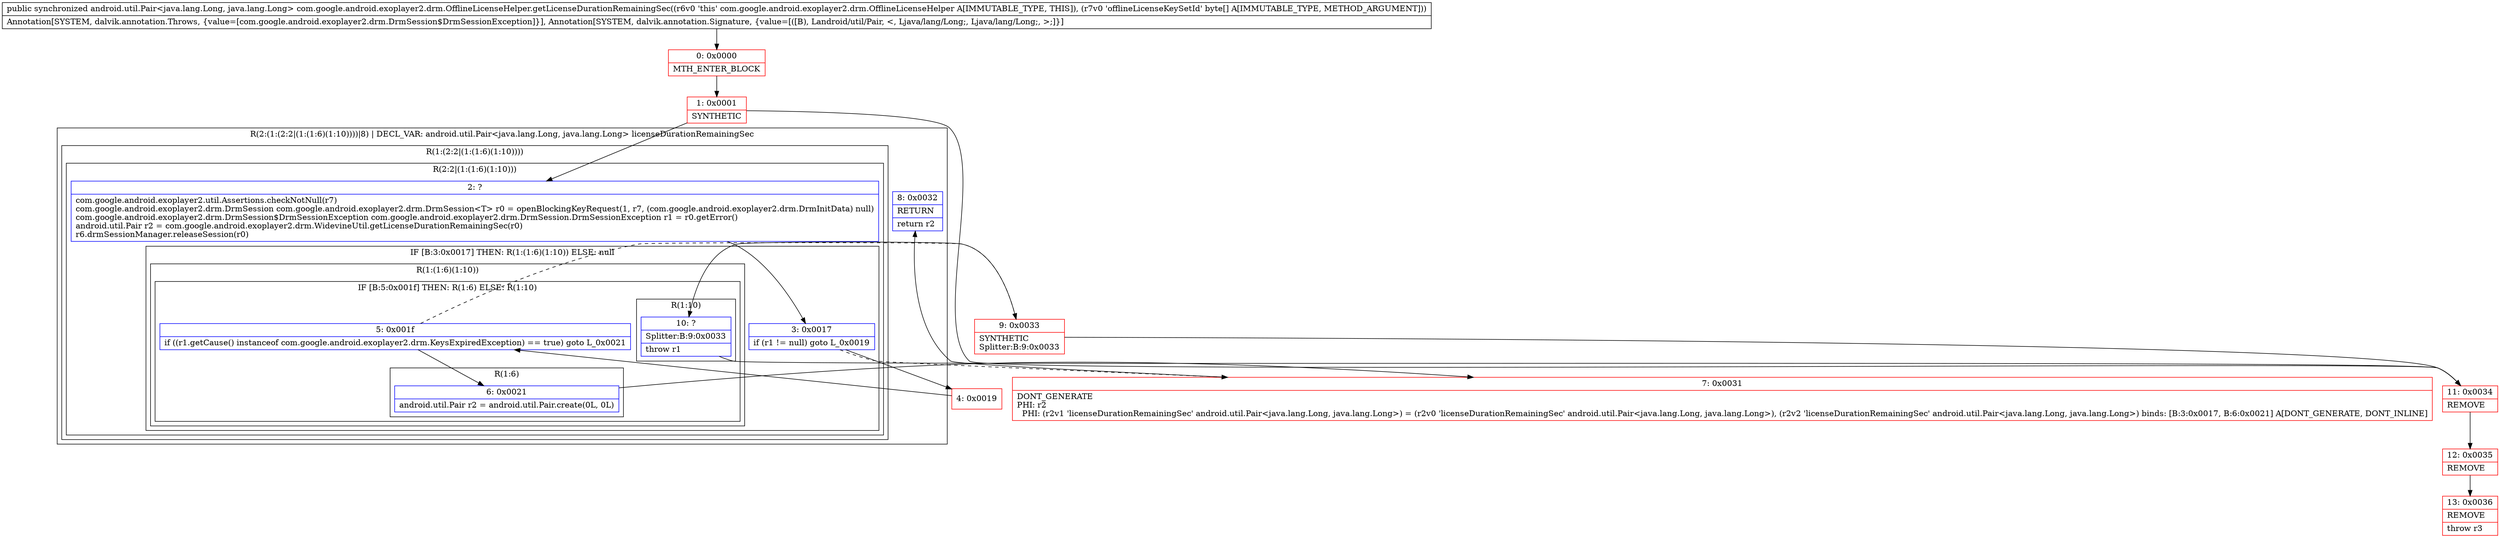 digraph "CFG forcom.google.android.exoplayer2.drm.OfflineLicenseHelper.getLicenseDurationRemainingSec([B)Landroid\/util\/Pair;" {
subgraph cluster_Region_429262491 {
label = "R(2:(1:(2:2|(1:(1:6)(1:10))))|8) | DECL_VAR: android.util.Pair\<java.lang.Long, java.lang.Long\> licenseDurationRemainingSec\l";
node [shape=record,color=blue];
subgraph cluster_Region_1022648007 {
label = "R(1:(2:2|(1:(1:6)(1:10))))";
node [shape=record,color=blue];
subgraph cluster_Region_669700507 {
label = "R(2:2|(1:(1:6)(1:10)))";
node [shape=record,color=blue];
Node_2 [shape=record,label="{2\:\ ?|com.google.android.exoplayer2.util.Assertions.checkNotNull(r7)\lcom.google.android.exoplayer2.drm.DrmSession com.google.android.exoplayer2.drm.DrmSession\<T\> r0 = openBlockingKeyRequest(1, r7, (com.google.android.exoplayer2.drm.DrmInitData) null)\lcom.google.android.exoplayer2.drm.DrmSession$DrmSessionException com.google.android.exoplayer2.drm.DrmSession.DrmSessionException r1 = r0.getError()\landroid.util.Pair r2 = com.google.android.exoplayer2.drm.WidevineUtil.getLicenseDurationRemainingSec(r0)\lr6.drmSessionManager.releaseSession(r0)\l}"];
subgraph cluster_IfRegion_706539784 {
label = "IF [B:3:0x0017] THEN: R(1:(1:6)(1:10)) ELSE: null";
node [shape=record,color=blue];
Node_3 [shape=record,label="{3\:\ 0x0017|if (r1 != null) goto L_0x0019\l}"];
subgraph cluster_Region_157935126 {
label = "R(1:(1:6)(1:10))";
node [shape=record,color=blue];
subgraph cluster_IfRegion_199390987 {
label = "IF [B:5:0x001f] THEN: R(1:6) ELSE: R(1:10)";
node [shape=record,color=blue];
Node_5 [shape=record,label="{5\:\ 0x001f|if ((r1.getCause() instanceof com.google.android.exoplayer2.drm.KeysExpiredException) == true) goto L_0x0021\l}"];
subgraph cluster_Region_1422862779 {
label = "R(1:6)";
node [shape=record,color=blue];
Node_6 [shape=record,label="{6\:\ 0x0021|android.util.Pair r2 = android.util.Pair.create(0L, 0L)\l}"];
}
subgraph cluster_Region_626545282 {
label = "R(1:10)";
node [shape=record,color=blue];
Node_10 [shape=record,label="{10\:\ ?|Splitter:B:9:0x0033\l|throw r1\l}"];
}
}
}
}
}
}
Node_8 [shape=record,label="{8\:\ 0x0032|RETURN\l|return r2\l}"];
}
Node_0 [shape=record,color=red,label="{0\:\ 0x0000|MTH_ENTER_BLOCK\l}"];
Node_1 [shape=record,color=red,label="{1\:\ 0x0001|SYNTHETIC\l}"];
Node_4 [shape=record,color=red,label="{4\:\ 0x0019}"];
Node_7 [shape=record,color=red,label="{7\:\ 0x0031|DONT_GENERATE\lPHI: r2 \l  PHI: (r2v1 'licenseDurationRemainingSec' android.util.Pair\<java.lang.Long, java.lang.Long\>) = (r2v0 'licenseDurationRemainingSec' android.util.Pair\<java.lang.Long, java.lang.Long\>), (r2v2 'licenseDurationRemainingSec' android.util.Pair\<java.lang.Long, java.lang.Long\>) binds: [B:3:0x0017, B:6:0x0021] A[DONT_GENERATE, DONT_INLINE]\l}"];
Node_9 [shape=record,color=red,label="{9\:\ 0x0033|SYNTHETIC\lSplitter:B:9:0x0033\l}"];
Node_11 [shape=record,color=red,label="{11\:\ 0x0034|REMOVE\l}"];
Node_12 [shape=record,color=red,label="{12\:\ 0x0035|REMOVE\l}"];
Node_13 [shape=record,color=red,label="{13\:\ 0x0036|REMOVE\l|throw r3\l}"];
MethodNode[shape=record,label="{public synchronized android.util.Pair\<java.lang.Long, java.lang.Long\> com.google.android.exoplayer2.drm.OfflineLicenseHelper.getLicenseDurationRemainingSec((r6v0 'this' com.google.android.exoplayer2.drm.OfflineLicenseHelper A[IMMUTABLE_TYPE, THIS]), (r7v0 'offlineLicenseKeySetId' byte[] A[IMMUTABLE_TYPE, METHOD_ARGUMENT]))  | Annotation[SYSTEM, dalvik.annotation.Throws, \{value=[com.google.android.exoplayer2.drm.DrmSession$DrmSessionException]\}], Annotation[SYSTEM, dalvik.annotation.Signature, \{value=[([B), Landroid\/util\/Pair, \<, Ljava\/lang\/Long;, Ljava\/lang\/Long;, \>;]\}]\l}"];
MethodNode -> Node_0;
Node_2 -> Node_3;
Node_3 -> Node_4;
Node_3 -> Node_7[style=dashed];
Node_5 -> Node_6;
Node_5 -> Node_9[style=dashed];
Node_6 -> Node_7;
Node_10 -> Node_11;
Node_0 -> Node_1;
Node_1 -> Node_2;
Node_1 -> Node_11;
Node_4 -> Node_5;
Node_7 -> Node_8;
Node_9 -> Node_10;
Node_9 -> Node_11;
Node_11 -> Node_12;
Node_12 -> Node_13;
}

